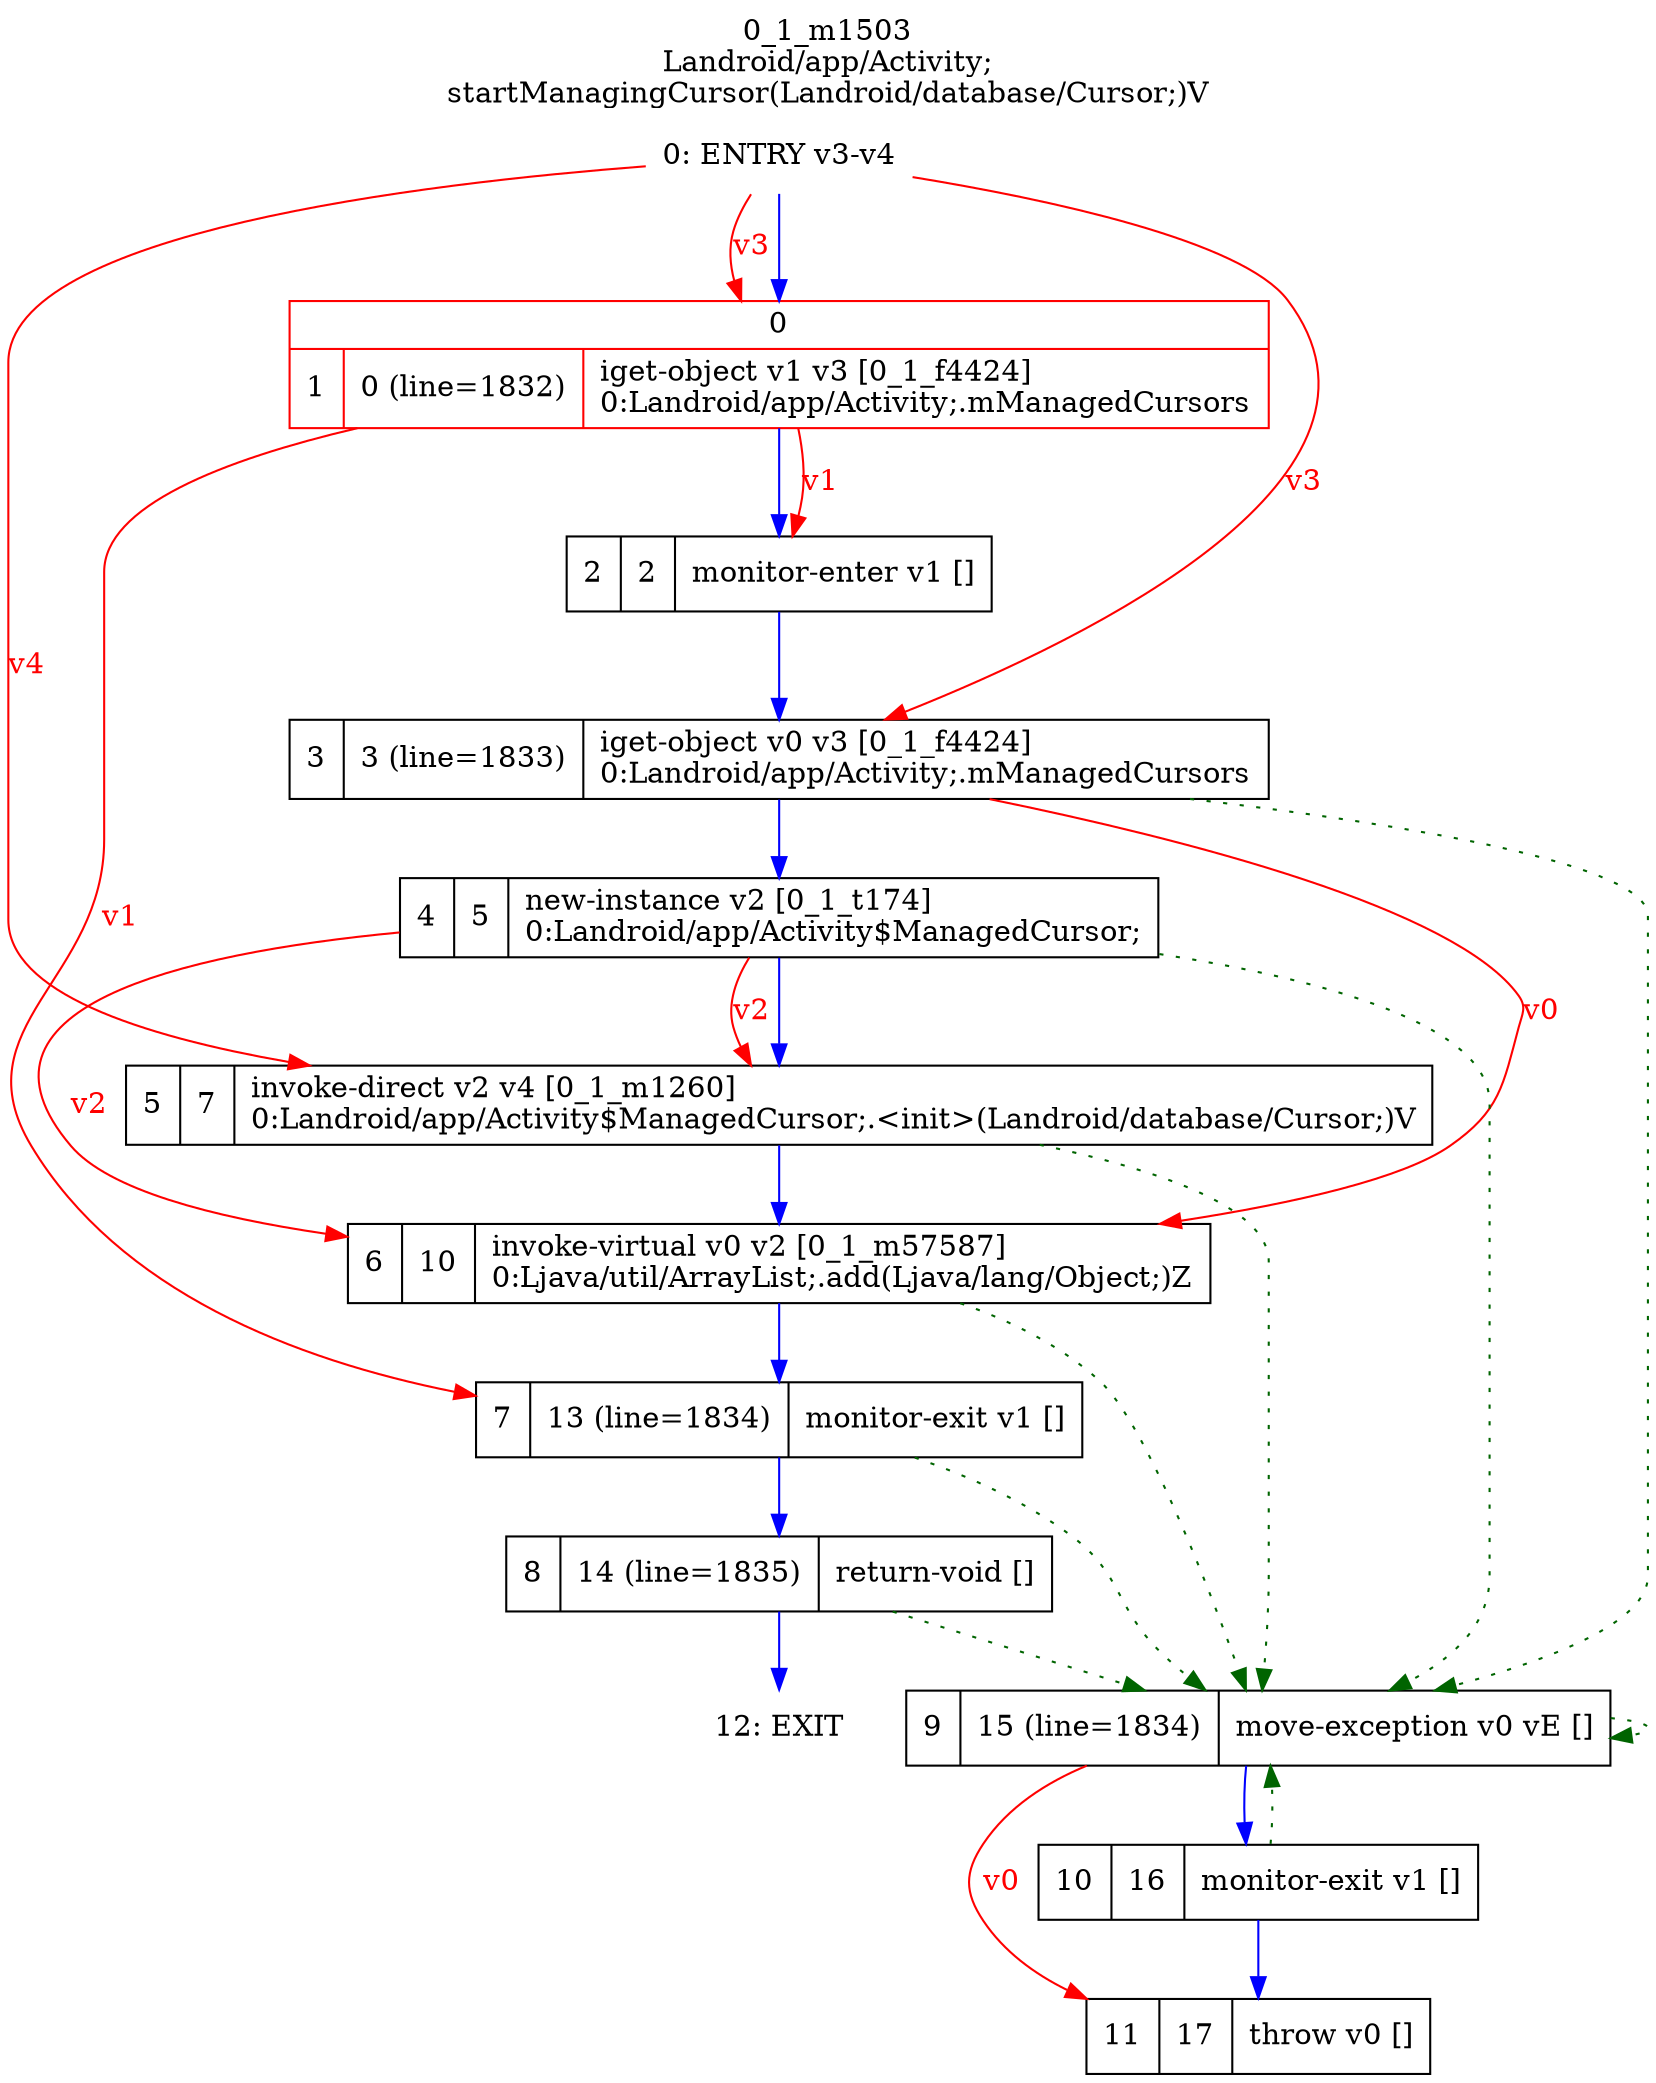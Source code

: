 digraph G {
rankdir=UD;
labelloc=t;
label="0_1_m1503\nLandroid/app/Activity;
startManagingCursor(Landroid/database/Cursor;)V";
3, 4, 5, 6, 7, 8, 9, 10 -> 9 [color=darkgreen, style=dotted];
0[label="0: ENTRY v3-v4",shape=plaintext];
1[label="{0|{1|0 (line=1832)|iget-object v1 v3 [0_1_f4424]\l0:Landroid/app/Activity;.mManagedCursors\l}}",shape=record, color=red];
2[label="2|2|monitor-enter v1 []\l",shape=record];
3[label="3|3 (line=1833)|iget-object v0 v3 [0_1_f4424]\l0:Landroid/app/Activity;.mManagedCursors\l",shape=record];
4[label="4|5|new-instance v2 [0_1_t174]\l0:Landroid/app/Activity$ManagedCursor;\l",shape=record];
5[label="5|7|invoke-direct v2 v4 [0_1_m1260]\l0:Landroid/app/Activity$ManagedCursor;.\<init\>(Landroid/database/Cursor;)V\l",shape=record,URL="0_1_m1260.dot"];
6[label="6|10|invoke-virtual v0 v2 [0_1_m57587]\l0:Ljava/util/ArrayList;.add(Ljava/lang/Object;)Z\l",shape=record,URL="0_1_m57587.dot"];
7[label="7|13 (line=1834)|monitor-exit v1 []\l",shape=record];
8[label="8|14 (line=1835)|return-void []\l",shape=record];
9[label="9|15 (line=1834)|move-exception v0 vE []\l",shape=record];
10[label="10|16|monitor-exit v1 []\l",shape=record];
11[label="11|17|throw v0 []\l",shape=record];
12[label="12: EXIT",shape=plaintext];
0->1 [color=blue, fontcolor=blue,weight=100, taillabel=""];
1->2 [color=blue, fontcolor=blue,weight=100, taillabel=""];
2->3 [color=blue, fontcolor=blue,weight=100, taillabel=""];
3->4 [color=blue, fontcolor=blue,weight=100, taillabel=""];
4->5 [color=blue, fontcolor=blue,weight=100, taillabel=""];
5->6 [color=blue, fontcolor=blue,weight=100, taillabel=""];
6->7 [color=blue, fontcolor=blue,weight=100, taillabel=""];
7->8 [color=blue, fontcolor=blue,weight=100, taillabel=""];
8->12 [color=blue, fontcolor=blue,weight=100, taillabel=""];
9->10 [color=blue, fontcolor=blue,weight=100, taillabel=""];
10->11 [color=blue, fontcolor=blue,weight=100, taillabel=""];
0->1 [color=red, fontcolor=red, label="v3"];
1->2 [color=red, fontcolor=red, label="v1"];
0->3 [color=red, fontcolor=red, label="v3"];
0->5 [color=red, fontcolor=red, label="v4"];
4->5 [color=red, fontcolor=red, label="v2"];
3->6 [color=red, fontcolor=red, label="v0"];
4->6 [color=red, fontcolor=red, label="v2"];
1->7 [color=red, fontcolor=red, label="v1"];
9->11 [color=red, fontcolor=red, label="v0"];
}
